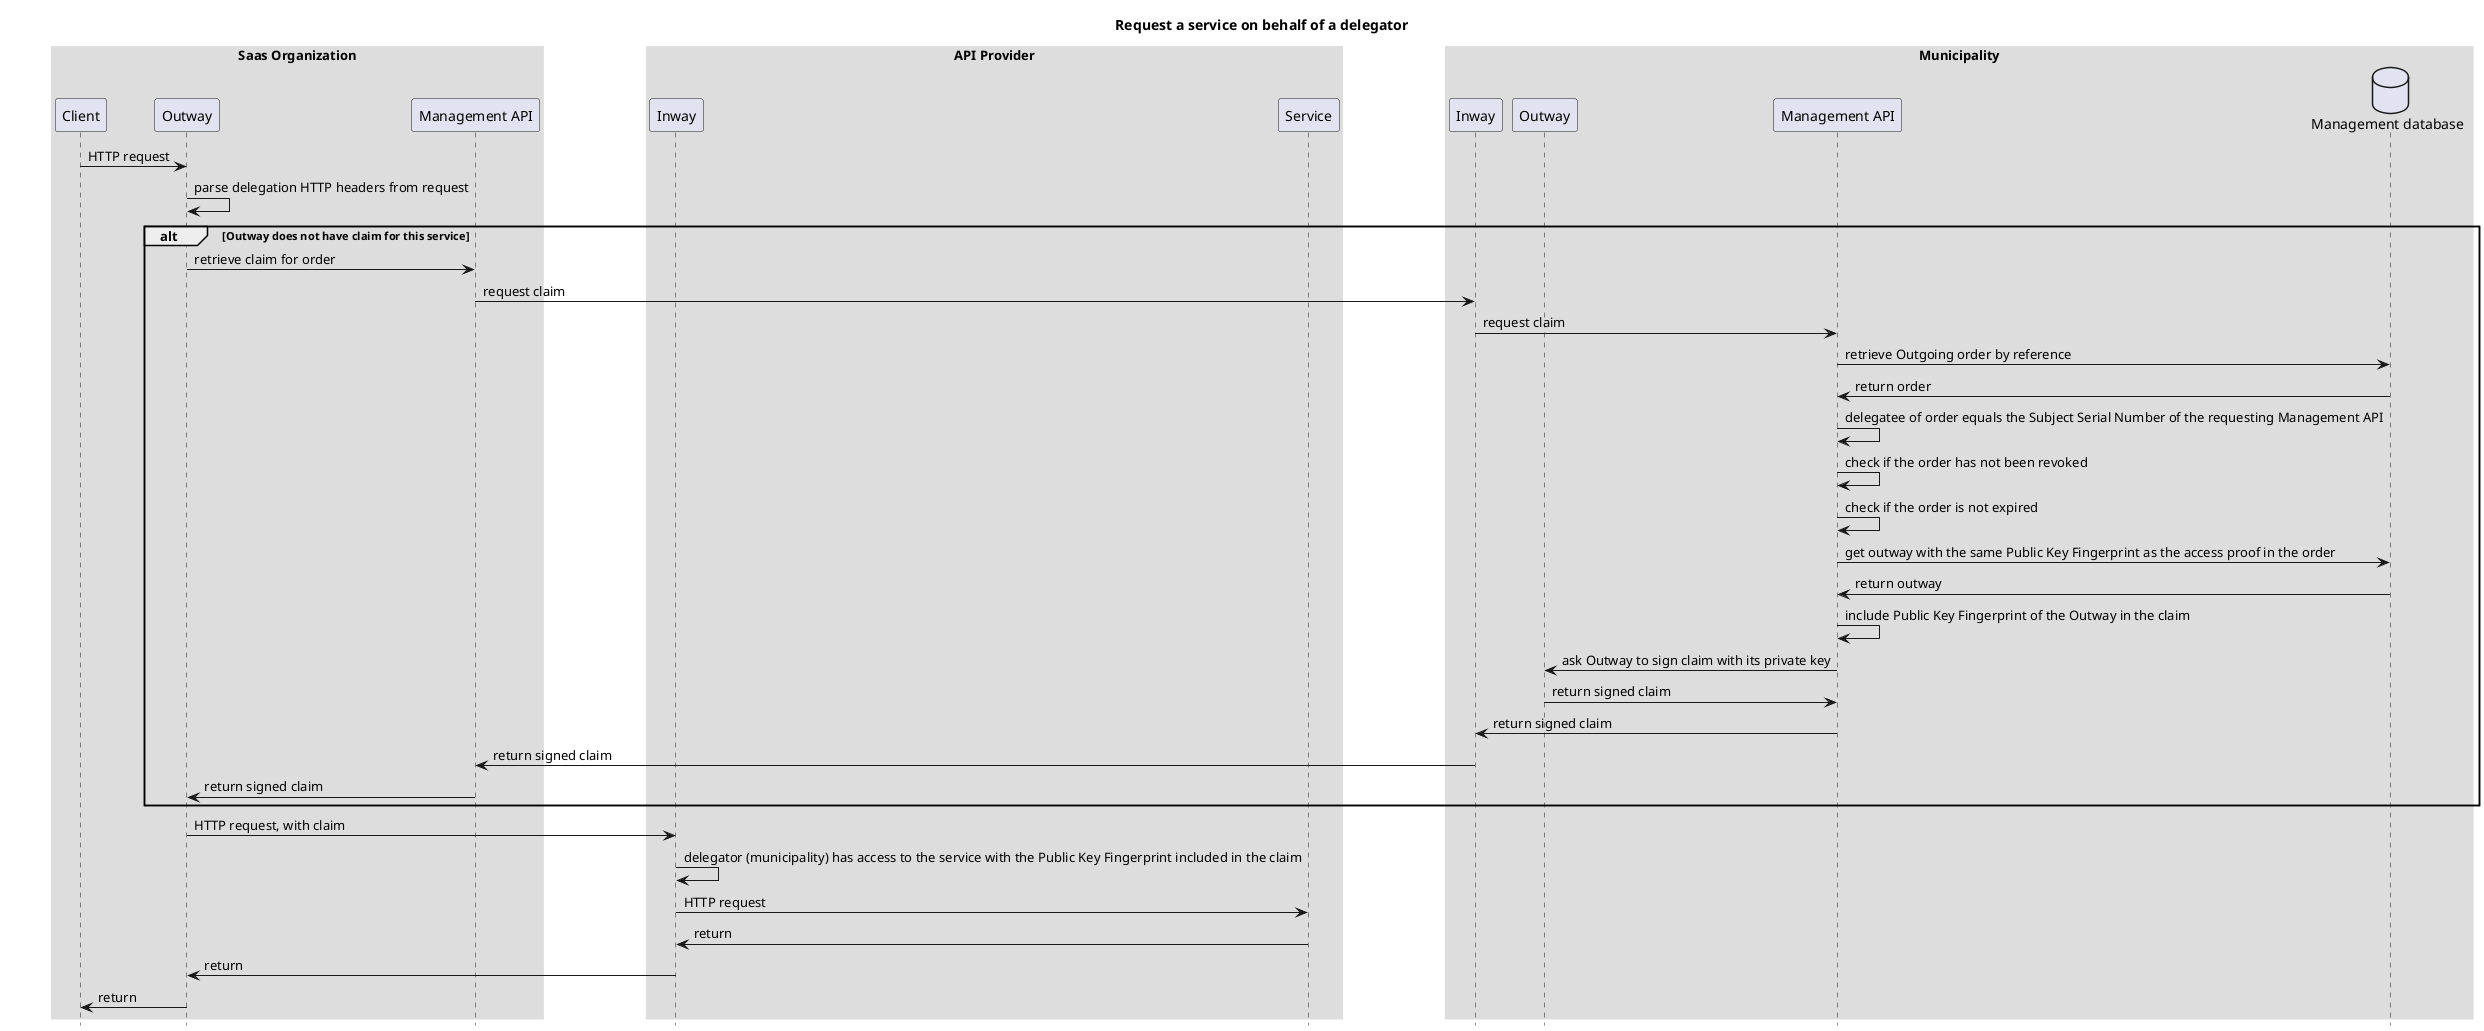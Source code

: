 @startuml
title: Request a service on behalf of a delegator

skinparam sequenceBoxBorderColor #transparent
skinparam boxPadding 50
hide footbox

box "Saas Organization"
participant "Client" as clientSaasOrganization
participant "Outway" as outwaySaasOrganization
participant "Management API" as managementAPISaasOrganization
end box

box "API Provider"
participant "Inway" as inwayAPIProvider
participant "Service" as serviceAPIProvider
end box

box "Municipality"
participant "Inway" as inwayMunicipality
participant "Outway" as outwayMunicipality
participant "Management API" as managementAPIMunicipality
database "Management database" as managementDatabaseMunicipality
end box

clientSaasOrganization -> outwaySaasOrganization: HTTP request
outwaySaasOrganization -> outwaySaasOrganization: parse delegation HTTP headers from request
alt Outway does not have claim for this service
outwaySaasOrganization -> managementAPISaasOrganization: retrieve claim for order
managementAPISaasOrganization -> inwayMunicipality: request claim
inwayMunicipality -> managementAPIMunicipality: request claim
managementAPIMunicipality -> managementDatabaseMunicipality: retrieve Outgoing order by reference
managementDatabaseMunicipality -> managementAPIMunicipality: return order
managementAPIMunicipality -> managementAPIMunicipality: delegatee of order equals the Subject Serial Number of the requesting Management API
managementAPIMunicipality -> managementAPIMunicipality: check if the order has not been revoked
managementAPIMunicipality -> managementAPIMunicipality: check if the order is not expired
managementAPIMunicipality -> managementDatabaseMunicipality: get outway with the same Public Key Fingerprint as the access proof in the order
managementDatabaseMunicipality-> managementAPIMunicipality: return outway
managementAPIMunicipality -> managementAPIMunicipality: include Public Key Fingerprint of the Outway in the claim
managementAPIMunicipality -> outwayMunicipality: ask Outway to sign claim with its private key
outwayMunicipality -> managementAPIMunicipality: return signed claim
managementAPIMunicipality -> inwayMunicipality: return signed claim
inwayMunicipality -> managementAPISaasOrganization: return signed claim
managementAPISaasOrganization -> outwaySaasOrganization: return signed claim
end

outwaySaasOrganization -> inwayAPIProvider: HTTP request, with claim
inwayAPIProvider -> inwayAPIProvider: delegator (municipality) has access to the service with the Public Key Fingerprint included in the claim
inwayAPIProvider -> serviceAPIProvider: HTTP request
serviceAPIProvider -> inwayAPIProvider: return
inwayAPIProvider -> outwaySaasOrganization: return
outwaySaasOrganization -> clientSaasOrganization: return

@enduml
